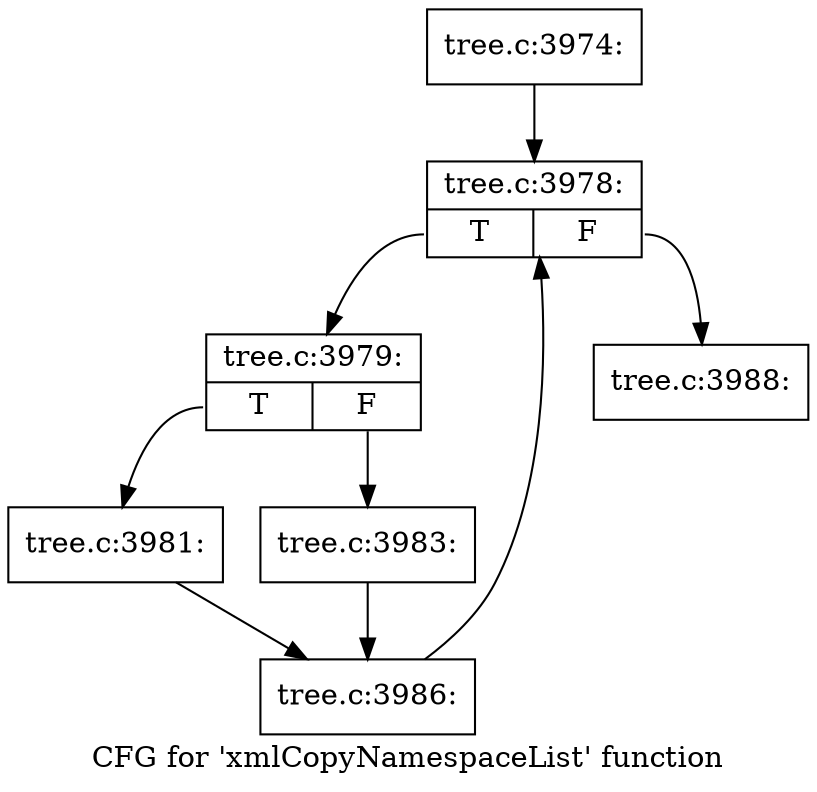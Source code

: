 digraph "CFG for 'xmlCopyNamespaceList' function" {
	label="CFG for 'xmlCopyNamespaceList' function";

	Node0x448f8b0 [shape=record,label="{tree.c:3974:}"];
	Node0x448f8b0 -> Node0x448e590;
	Node0x448e590 [shape=record,label="{tree.c:3978:|{<s0>T|<s1>F}}"];
	Node0x448e590:s0 -> Node0x4490b00;
	Node0x448e590:s1 -> Node0x4490930;
	Node0x4490b00 [shape=record,label="{tree.c:3979:|{<s0>T|<s1>F}}"];
	Node0x4490b00:s0 -> Node0x4490e10;
	Node0x4490b00:s1 -> Node0x4490eb0;
	Node0x4490e10 [shape=record,label="{tree.c:3981:}"];
	Node0x4490e10 -> Node0x4490e60;
	Node0x4490eb0 [shape=record,label="{tree.c:3983:}"];
	Node0x4490eb0 -> Node0x4490e60;
	Node0x4490e60 [shape=record,label="{tree.c:3986:}"];
	Node0x4490e60 -> Node0x448e590;
	Node0x4490930 [shape=record,label="{tree.c:3988:}"];
}
